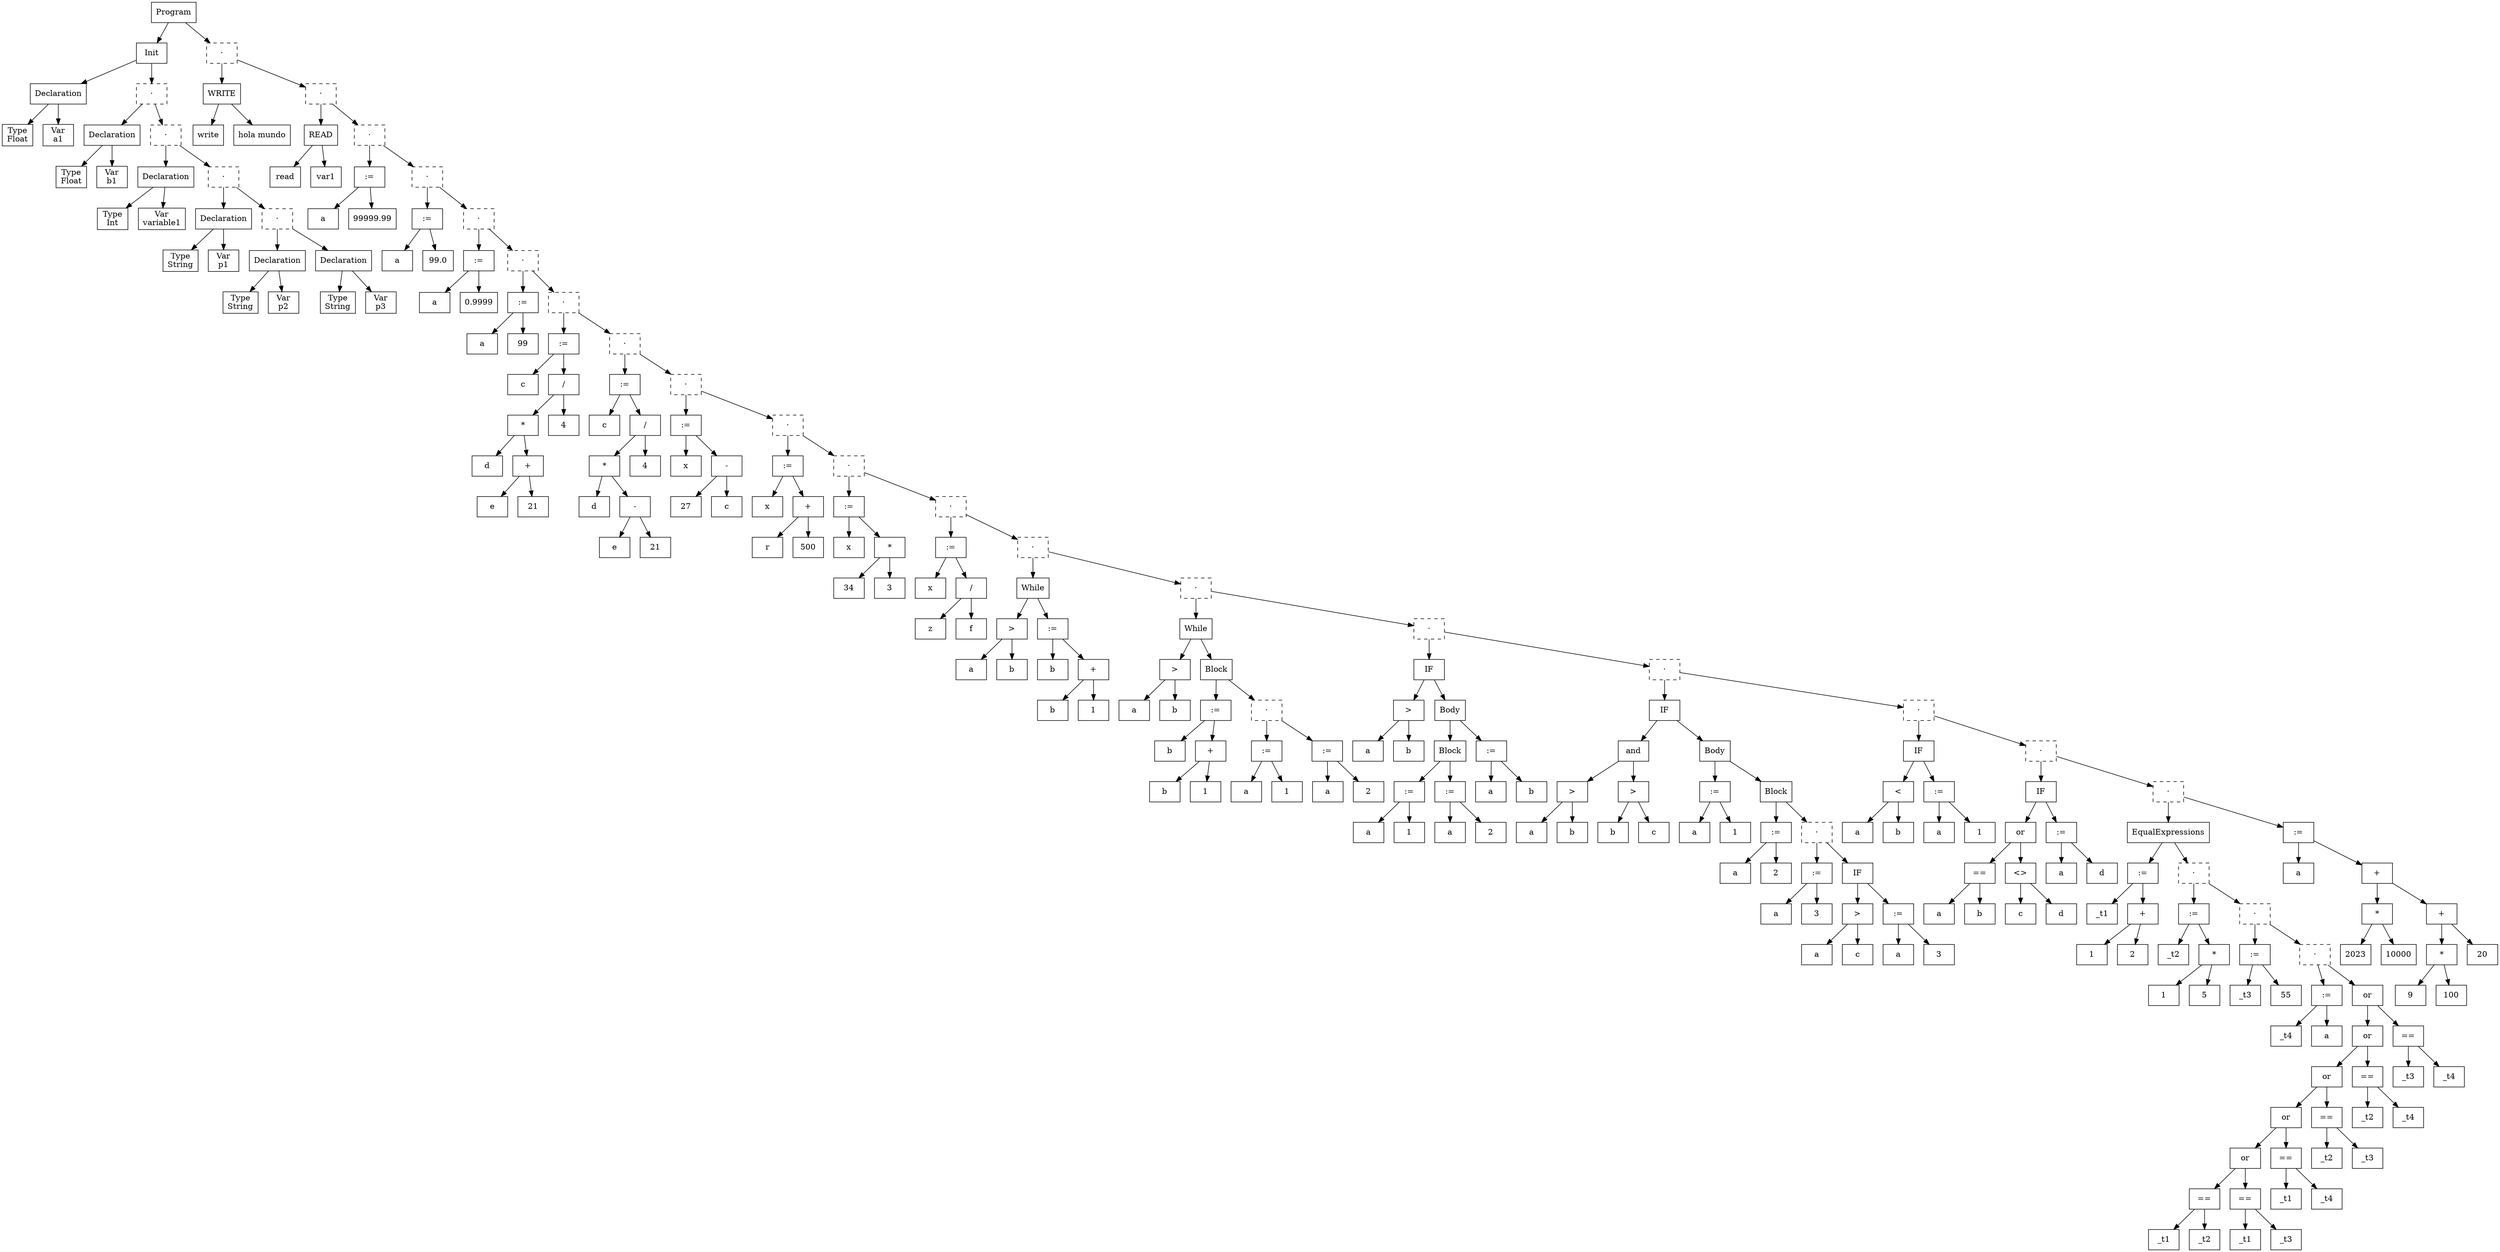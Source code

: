 digraph AST {
  node [shape=box];
  n1 [label="Program"];
  n1 -> n2;
  n2 [label="Init"];
  n2 -> n3;
  n3 [label="Declaration"];
  n3 -> n4;
  n4 [label="Type\nFloat"];
  n3 -> n5;
  n5 [label="Var\na1"];
  n6 [label="·", style="dashed"];
  n6 -> n7;
  n7 [label="Declaration"];
  n7 -> n8;
  n8 [label="Type\nFloat"];
  n7 -> n9;
  n9 [label="Var\nb1"];
  n10 [label="·", style="dashed"];
  n10 -> n11;
  n11 [label="Declaration"];
  n11 -> n12;
  n12 [label="Type\nInt"];
  n11 -> n13;
  n13 [label="Var\nvariable1"];
  n14 [label="·", style="dashed"];
  n14 -> n15;
  n15 [label="Declaration"];
  n15 -> n16;
  n16 [label="Type\nString"];
  n15 -> n17;
  n17 [label="Var\np1"];
  n18 [label="·", style="dashed"];
  n18 -> n19;
  n19 [label="Declaration"];
  n19 -> n20;
  n20 [label="Type\nString"];
  n19 -> n21;
  n21 [label="Var\np2"];
  n18 -> n22;
  n22 [label="Declaration"];
  n22 -> n23;
  n23 [label="Type\nString"];
  n22 -> n24;
  n24 [label="Var\np3"];
  n14 -> n18;
  n10 -> n14;
  n6 -> n10;
  n2 -> n6;
  n25 [label="·", style="dashed"];
  n25 -> n26;
  n26 [label="WRITE"];
  n27 [label="write"];
  n26 -> n27;
  n28 [label="hola mundo"];
  n26 -> n28;
  n29 [label="·", style="dashed"];
  n29 -> n30;
  n30 [label="READ"];
  n31 [label="read"];
  n30 -> n31;
  n32 [label="var1"];
  n30 -> n32;
  n33 [label="·", style="dashed"];
  n33 -> n34;
  n34 [label=":="];
  n35 [label="a"];
  n34 -> n35;
  n34 -> n36;
  n36 [label="99999.99"];
  n37 [label="·", style="dashed"];
  n37 -> n38;
  n38 [label=":="];
  n39 [label="a"];
  n38 -> n39;
  n38 -> n40;
  n40 [label="99.0"];
  n41 [label="·", style="dashed"];
  n41 -> n42;
  n42 [label=":="];
  n43 [label="a"];
  n42 -> n43;
  n42 -> n44;
  n44 [label="0.9999"];
  n45 [label="·", style="dashed"];
  n45 -> n46;
  n46 [label=":="];
  n47 [label="a"];
  n46 -> n47;
  n46 -> n48;
  n48 [label="99"];
  n49 [label="·", style="dashed"];
  n49 -> n50;
  n50 [label=":="];
  n51 [label="c"];
  n50 -> n51;
  n50 -> n52;
  n52 [label="/"];
  n52 -> n53;
  n53 [label="*"];
  n53 -> n54;
  n54 [label="d"];
  n53 -> n55;
  n55 [label="+"];
  n55 -> n56;
  n56 [label="e"];
  n55 -> n57;
  n57 [label="21"];
  n52 -> n58;
  n58 [label="4"];
  n59 [label="·", style="dashed"];
  n59 -> n60;
  n60 [label=":="];
  n61 [label="c"];
  n60 -> n61;
  n60 -> n62;
  n62 [label="/"];
  n62 -> n63;
  n63 [label="*"];
  n63 -> n64;
  n64 [label="d"];
  n63 -> n65;
  n65 [label="-"];
  n65 -> n66;
  n66 [label="e"];
  n65 -> n67;
  n67 [label="21"];
  n62 -> n68;
  n68 [label="4"];
  n69 [label="·", style="dashed"];
  n69 -> n70;
  n70 [label=":="];
  n71 [label="x"];
  n70 -> n71;
  n70 -> n72;
  n72 [label="-"];
  n72 -> n73;
  n73 [label="27"];
  n72 -> n74;
  n74 [label="c"];
  n75 [label="·", style="dashed"];
  n75 -> n76;
  n76 [label=":="];
  n77 [label="x"];
  n76 -> n77;
  n76 -> n78;
  n78 [label="+"];
  n78 -> n79;
  n79 [label="r"];
  n78 -> n80;
  n80 [label="500"];
  n81 [label="·", style="dashed"];
  n81 -> n82;
  n82 [label=":="];
  n83 [label="x"];
  n82 -> n83;
  n82 -> n84;
  n84 [label="*"];
  n84 -> n85;
  n85 [label="34"];
  n84 -> n86;
  n86 [label="3"];
  n87 [label="·", style="dashed"];
  n87 -> n88;
  n88 [label=":="];
  n89 [label="x"];
  n88 -> n89;
  n88 -> n90;
  n90 [label="/"];
  n90 -> n91;
  n91 [label="z"];
  n90 -> n92;
  n92 [label="f"];
  n93 [label="·", style="dashed"];
  n93 -> n94;
  n94 [label="While"];
  n94 -> n95;
  n95 [label=">"];
  n95 -> n96;
  n96 [label="a"];
  n95 -> n97;
  n97 [label="b"];
  n94 -> n98;
  n98 [label=":="];
  n99 [label="b"];
  n98 -> n99;
  n98 -> n100;
  n100 [label="+"];
  n100 -> n101;
  n101 [label="b"];
  n100 -> n102;
  n102 [label="1"];
  n103 [label="·", style="dashed"];
  n103 -> n104;
  n104 [label="While"];
  n104 -> n105;
  n105 [label=">"];
  n105 -> n106;
  n106 [label="a"];
  n105 -> n107;
  n107 [label="b"];
  n104 -> n108;
  n108 [label="Block"];
  n108 -> n109;
  n109 [label=":="];
  n110 [label="b"];
  n109 -> n110;
  n109 -> n111;
  n111 [label="+"];
  n111 -> n112;
  n112 [label="b"];
  n111 -> n113;
  n113 [label="1"];
  n114 [label="·", style="dashed"];
  n114 -> n115;
  n115 [label=":="];
  n116 [label="a"];
  n115 -> n116;
  n115 -> n117;
  n117 [label="1"];
  n114 -> n118;
  n118 [label=":="];
  n119 [label="a"];
  n118 -> n119;
  n118 -> n120;
  n120 [label="2"];
  n108 -> n114;
  n121 [label="·", style="dashed"];
  n121 -> n122;
  n122 [label="IF"];
  n122 -> n123;
  n123 [label=">"];
  n123 -> n124;
  n124 [label="a"];
  n123 -> n125;
  n125 [label="b"];
  n122 -> n126;
  n126 [label="Body"];
  n126 -> n127;
  n127 [label="Block"];
  n127 -> n128;
  n128 [label=":="];
  n129 [label="a"];
  n128 -> n129;
  n128 -> n130;
  n130 [label="1"];
  n127 -> n131;
  n131 [label=":="];
  n132 [label="a"];
  n131 -> n132;
  n131 -> n133;
  n133 [label="2"];
  n126 -> n134;
  n134 [label=":="];
  n135 [label="a"];
  n134 -> n135;
  n134 -> n136;
  n136 [label="b"];
  n137 [label="·", style="dashed"];
  n137 -> n138;
  n138 [label="IF"];
  n138 -> n139;
  n139 [label="and"];
  n139 -> n140;
  n140 [label=">"];
  n140 -> n141;
  n141 [label="a"];
  n140 -> n142;
  n142 [label="b"];
  n139 -> n143;
  n143 [label=">"];
  n143 -> n144;
  n144 [label="b"];
  n143 -> n145;
  n145 [label="c"];
  n138 -> n146;
  n146 [label="Body"];
  n146 -> n147;
  n147 [label=":="];
  n148 [label="a"];
  n147 -> n148;
  n147 -> n149;
  n149 [label="1"];
  n146 -> n150;
  n150 [label="Block"];
  n150 -> n151;
  n151 [label=":="];
  n152 [label="a"];
  n151 -> n152;
  n151 -> n153;
  n153 [label="2"];
  n154 [label="·", style="dashed"];
  n154 -> n155;
  n155 [label=":="];
  n156 [label="a"];
  n155 -> n156;
  n155 -> n157;
  n157 [label="3"];
  n154 -> n158;
  n158 [label="IF"];
  n158 -> n159;
  n159 [label=">"];
  n159 -> n160;
  n160 [label="a"];
  n159 -> n161;
  n161 [label="c"];
  n158 -> n162;
  n162 [label=":="];
  n163 [label="a"];
  n162 -> n163;
  n162 -> n164;
  n164 [label="3"];
  n150 -> n154;
  n165 [label="·", style="dashed"];
  n165 -> n166;
  n166 [label="IF"];
  n166 -> n167;
  n167 [label="<"];
  n167 -> n168;
  n168 [label="a"];
  n167 -> n169;
  n169 [label="b"];
  n166 -> n170;
  n170 [label=":="];
  n171 [label="a"];
  n170 -> n171;
  n170 -> n172;
  n172 [label="1"];
  n173 [label="·", style="dashed"];
  n173 -> n174;
  n174 [label="IF"];
  n174 -> n175;
  n175 [label="or"];
  n175 -> n176;
  n176 [label="=="];
  n176 -> n177;
  n177 [label="a"];
  n176 -> n178;
  n178 [label="b"];
  n175 -> n179;
  n179 [label="<>"];
  n179 -> n180;
  n180 [label="c"];
  n179 -> n181;
  n181 [label="d"];
  n174 -> n182;
  n182 [label=":="];
  n183 [label="a"];
  n182 -> n183;
  n182 -> n184;
  n184 [label="d"];
  n185 [label="·", style="dashed"];
  n185 -> n186;
  n186 [label="EqualExpressions"];
  n186 -> n187;
  n187 [label=":="];
  n188 [label="_t1"];
  n187 -> n188;
  n187 -> n189;
  n189 [label="+"];
  n189 -> n190;
  n190 [label="1"];
  n189 -> n191;
  n191 [label="2"];
  n192 [label="·", style="dashed"];
  n192 -> n193;
  n193 [label=":="];
  n194 [label="_t2"];
  n193 -> n194;
  n193 -> n195;
  n195 [label="*"];
  n195 -> n196;
  n196 [label="1"];
  n195 -> n197;
  n197 [label="5"];
  n198 [label="·", style="dashed"];
  n198 -> n199;
  n199 [label=":="];
  n200 [label="_t3"];
  n199 -> n200;
  n199 -> n201;
  n201 [label="55"];
  n202 [label="·", style="dashed"];
  n202 -> n203;
  n203 [label=":="];
  n204 [label="_t4"];
  n203 -> n204;
  n203 -> n205;
  n205 [label="a"];
  n202 -> n206;
  n206 [label="or"];
  n206 -> n207;
  n207 [label="or"];
  n207 -> n208;
  n208 [label="or"];
  n208 -> n209;
  n209 [label="or"];
  n209 -> n210;
  n210 [label="or"];
  n210 -> n211;
  n211 [label="=="];
  n212 [label="_t1"];
  n211 -> n212;
  n213 [label="_t2"];
  n211 -> n213;
  n210 -> n214;
  n214 [label="=="];
  n215 [label="_t1"];
  n214 -> n215;
  n216 [label="_t3"];
  n214 -> n216;
  n209 -> n217;
  n217 [label="=="];
  n218 [label="_t1"];
  n217 -> n218;
  n219 [label="_t4"];
  n217 -> n219;
  n208 -> n220;
  n220 [label="=="];
  n221 [label="_t2"];
  n220 -> n221;
  n222 [label="_t3"];
  n220 -> n222;
  n207 -> n223;
  n223 [label="=="];
  n224 [label="_t2"];
  n223 -> n224;
  n225 [label="_t4"];
  n223 -> n225;
  n206 -> n226;
  n226 [label="=="];
  n227 [label="_t3"];
  n226 -> n227;
  n228 [label="_t4"];
  n226 -> n228;
  n198 -> n202;
  n192 -> n198;
  n186 -> n192;
  n185 -> n229;
  n229 [label=":="];
  n230 [label="a"];
  n229 -> n230;
  n229 -> n231;
  n231 [label="+"];
  n231 -> n232;
  n232 [label="*"];
  n232 -> n233;
  n233 [label="2023"];
  n232 -> n234;
  n234 [label="10000"];
  n231 -> n235;
  n235 [label="+"];
  n235 -> n236;
  n236 [label="*"];
  n236 -> n237;
  n237 [label="9"];
  n236 -> n238;
  n238 [label="100"];
  n235 -> n239;
  n239 [label="20"];
  n173 -> n185;
  n165 -> n173;
  n137 -> n165;
  n121 -> n137;
  n103 -> n121;
  n93 -> n103;
  n87 -> n93;
  n81 -> n87;
  n75 -> n81;
  n69 -> n75;
  n59 -> n69;
  n49 -> n59;
  n45 -> n49;
  n41 -> n45;
  n37 -> n41;
  n33 -> n37;
  n29 -> n33;
  n25 -> n29;
  n1 -> n25;
}